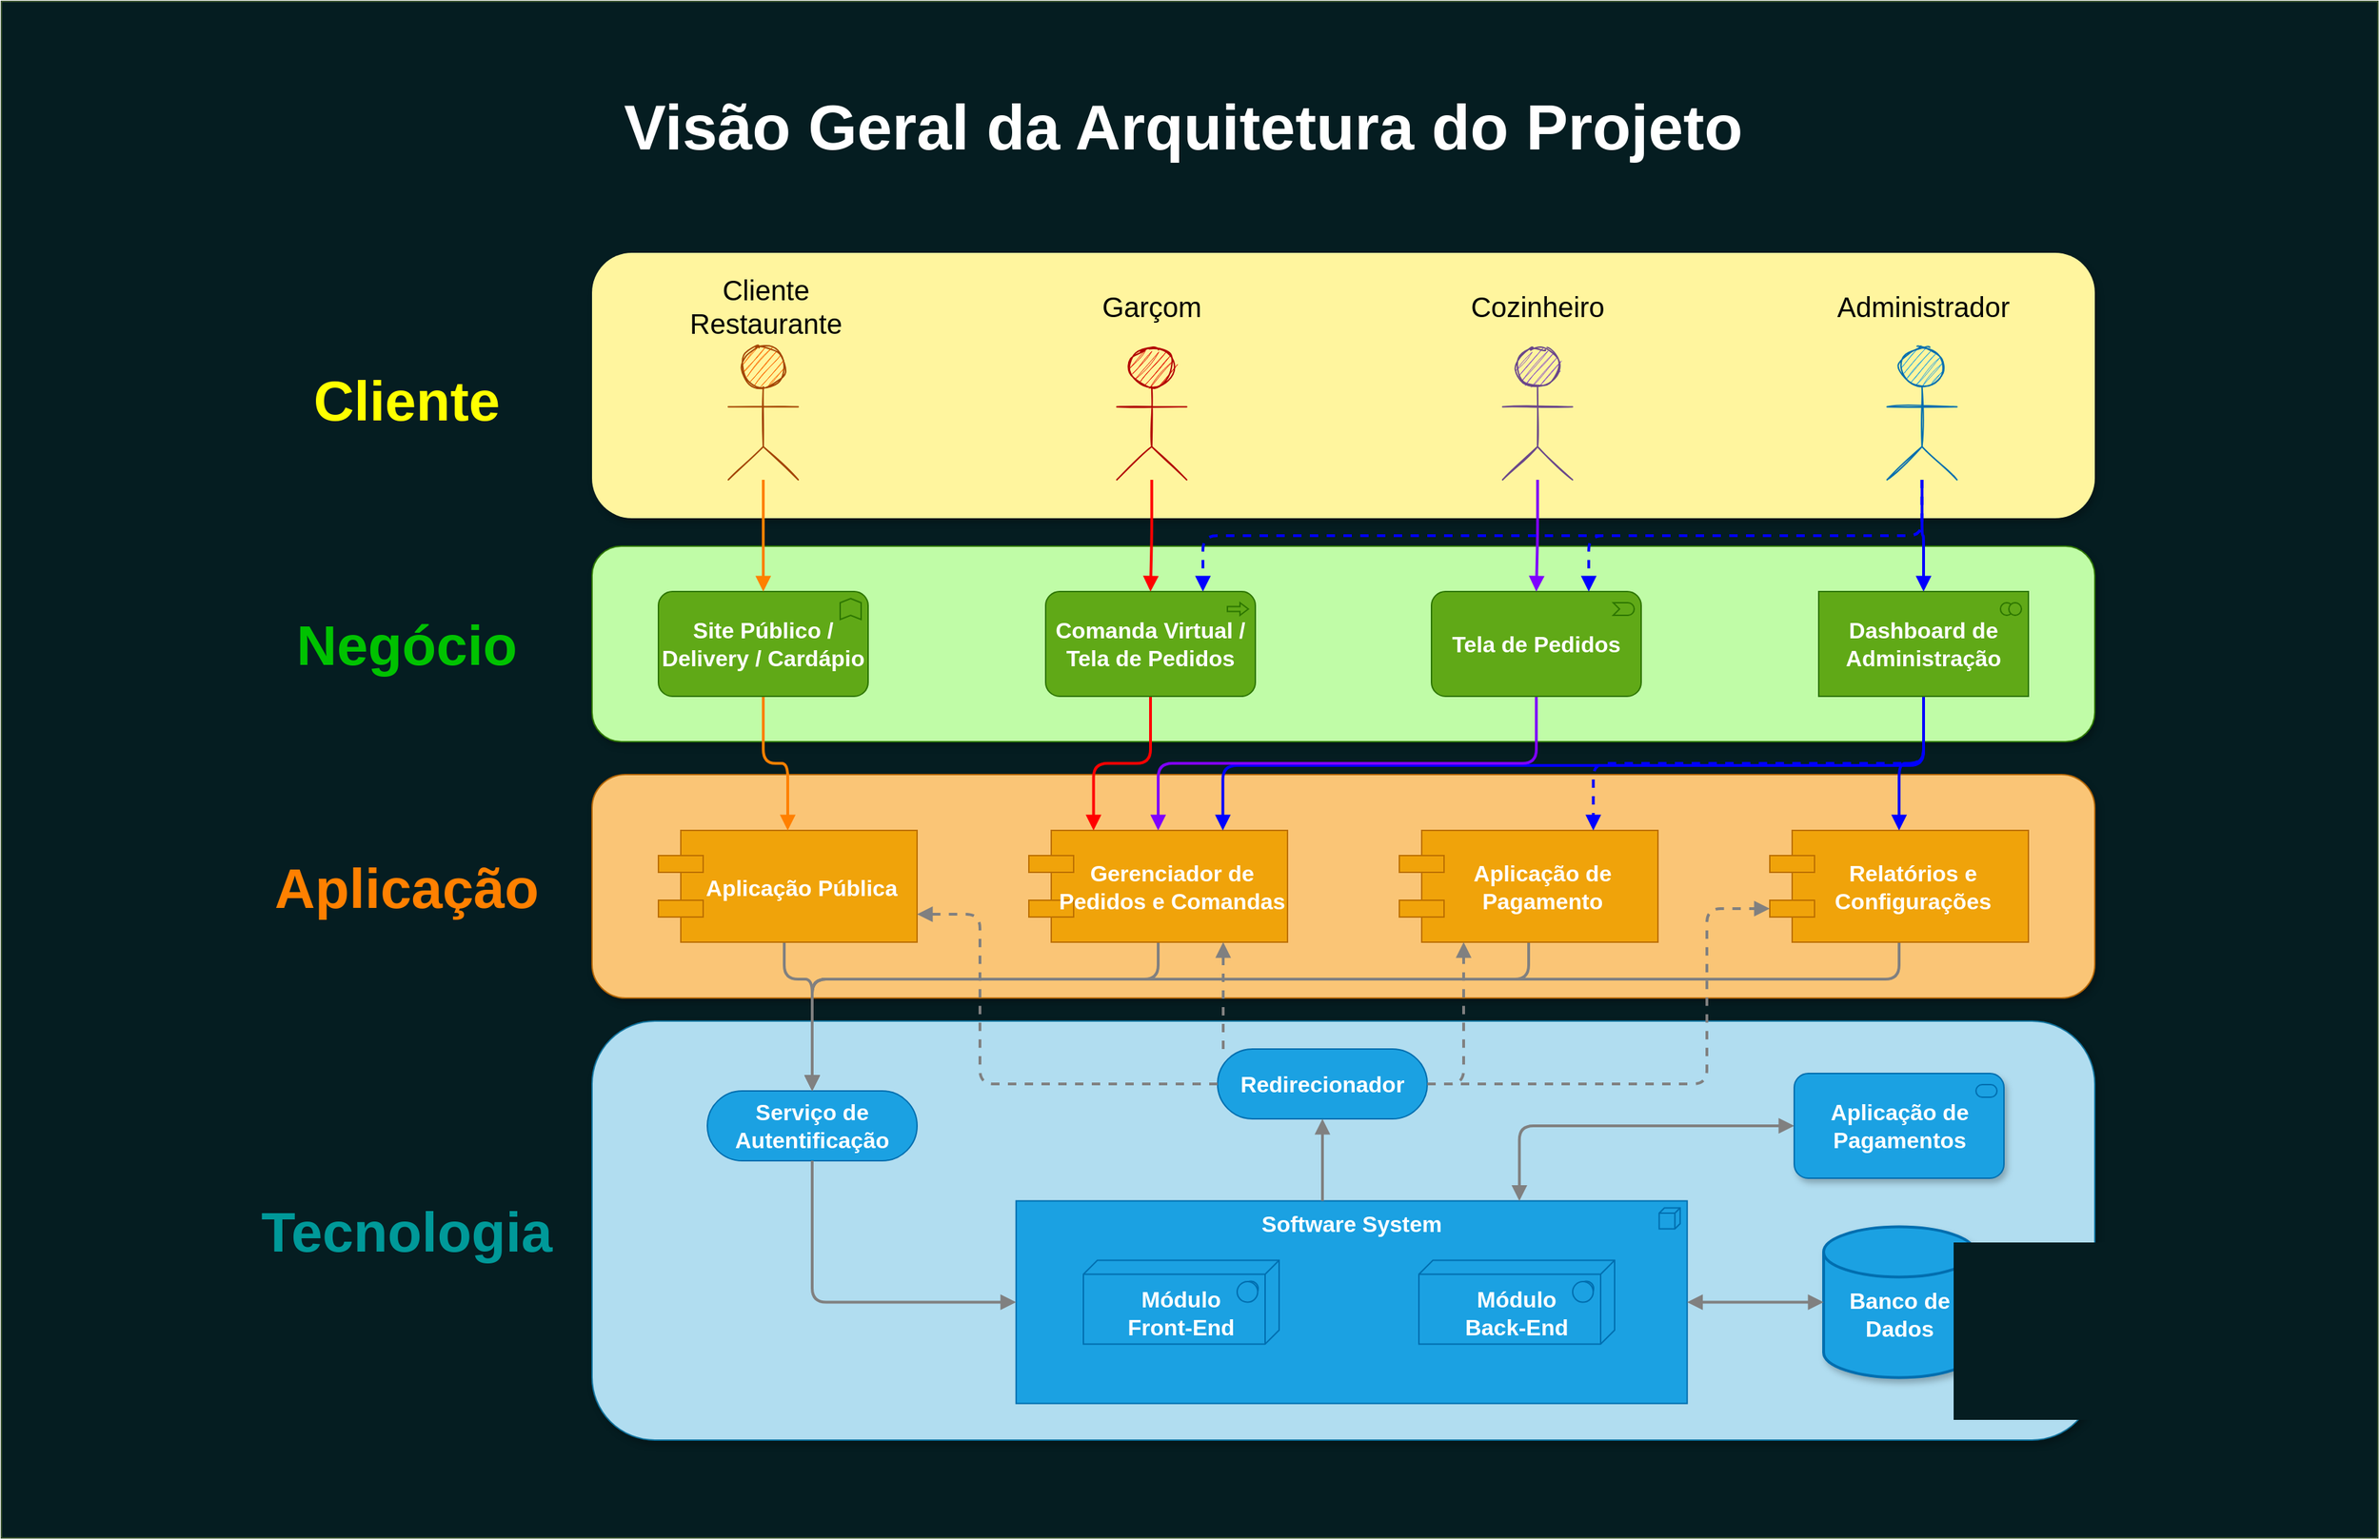 <mxfile version="14.7.4" type="github">
  <diagram id="6I0OCvxSQrVGMHxT2VVA" name="Page-1">
    <mxGraphModel dx="2370" dy="1265" grid="0" gridSize="10" guides="1" tooltips="1" connect="1" arrows="1" fold="1" page="1" pageScale="1" pageWidth="850" pageHeight="1100" math="0" shadow="0">
      <root>
        <mxCell id="0" />
        <mxCell id="1" parent="0" />
        <mxCell id="h5tcPj6z0kSrEmYkM9e4-1" value="" style="rounded=0;whiteSpace=wrap;html=1;strokeColor=#3A5431;sketch=0;shadow=0;glass=0;aspect=fixed;labelBackgroundColor=none;labelBorderColor=none;movable=0;recursiveResize=1;editable=0;comic=0;resizable=0;rotatable=0;deletable=0;connectable=0;fillColor=#051D21;fontStyle=0" parent="1" vertex="1">
          <mxGeometry width="1700" height="1100" as="geometry" />
        </mxCell>
        <mxCell id="dKdSaXE48SgPbhcamS2K-63" value="&lt;div style=&quot;font-size: 45px;&quot;&gt;Visão Geral da Arquitetura do Projeto&lt;/div&gt;" style="text;strokeColor=none;fillColor=none;html=1;fontSize=45;fontStyle=1;verticalAlign=middle;align=center;fontColor=#FFFFFF;movable=0;resizable=0;rotatable=0;deletable=0;editable=0;connectable=0;" parent="1" vertex="1">
          <mxGeometry x="50" y="70" width="1590" height="40" as="geometry" />
        </mxCell>
        <mxCell id="h5tcPj6z0kSrEmYkM9e4-2" value="" style="whiteSpace=wrap;html=1;strokeColor=none;strokeWidth=1;fontSize=14;shadow=1;sketch=0;fillColor=#FFF59E;fontColor=#F1FC86;rounded=1;movable=1;resizable=1;rotatable=1;deletable=1;editable=1;connectable=1;" parent="1" vertex="1">
          <mxGeometry x="422.5" y="180" width="1075" height="190" as="geometry" />
        </mxCell>
        <mxCell id="dKdSaXE48SgPbhcamS2K-30" value="" style="whiteSpace=wrap;html=1;strokeColor=#10739e;strokeWidth=1;fillColor=#b1ddf0;fontSize=14;rounded=1;shadow=1;movable=1;resizable=1;rotatable=1;deletable=1;editable=1;connectable=1;" parent="1" vertex="1">
          <mxGeometry x="422.5" y="730" width="1075" height="300" as="geometry" />
        </mxCell>
        <mxCell id="dKdSaXE48SgPbhcamS2K-31" value="" style="whiteSpace=wrap;html=1;strokeColor=#b46504;strokeWidth=1;fontSize=14;rounded=1;shadow=1;fillColor=#FAC576;movable=1;resizable=1;rotatable=1;deletable=1;editable=1;connectable=1;" parent="1" vertex="1">
          <mxGeometry x="422.5" y="553.5" width="1075" height="160" as="geometry" />
        </mxCell>
        <mxCell id="dKdSaXE48SgPbhcamS2K-32" value="" style="whiteSpace=wrap;html=1;strokeColor=#2D7600;strokeWidth=1;fontSize=14;rounded=1;shadow=1;fontColor=#ffffff;fillColor=#C0FCA7;movable=1;resizable=1;rotatable=1;deletable=1;editable=1;connectable=1;" parent="1" vertex="1">
          <mxGeometry x="422.5" y="390" width="1075" height="140" as="geometry" />
        </mxCell>
        <mxCell id="dKdSaXE48SgPbhcamS2K-40" value="Serviço de Autentificação" style="html=1;whiteSpace=wrap;fillColor=#1ba1e2;shape=mxgraph.archimate3.service;fontSize=16;strokeColor=#006EAF;fontColor=#ffffff;fontStyle=1" parent="1" vertex="1">
          <mxGeometry x="505" y="780" width="150" height="50" as="geometry" />
        </mxCell>
        <mxCell id="dKdSaXE48SgPbhcamS2K-45" value="Redirecionador" style="html=1;whiteSpace=wrap;fillColor=#1ba1e2;shape=mxgraph.archimate3.service;fontSize=16;strokeColor=#006EAF;fontColor=#ffffff;fontStyle=1" parent="1" vertex="1">
          <mxGeometry x="870" y="750" width="150" height="50" as="geometry" />
        </mxCell>
        <mxCell id="h5tcPj6z0kSrEmYkM9e4-47" style="edgeStyle=elbowEdgeStyle;rounded=1;jumpSize=6;orthogonalLoop=1;jettySize=auto;elbow=vertical;html=1;entryX=0.5;entryY=0;entryDx=0;entryDy=0;entryPerimeter=0;startArrow=none;startFill=0;endArrow=block;endFill=1;strokeWidth=2;fontSize=16;fontColor=#00C200;strokeColor=#808080;" parent="1" source="dKdSaXE48SgPbhcamS2K-47" target="dKdSaXE48SgPbhcamS2K-40" edge="1">
          <mxGeometry x="170" y="180" as="geometry">
            <Array as="points">
              <mxPoint x="560" y="700" />
              <mxPoint x="570" y="710" />
            </Array>
          </mxGeometry>
        </mxCell>
        <mxCell id="dKdSaXE48SgPbhcamS2K-47" value="Aplicação Pública" style="shape=component;align=center;fillColor=#f0a30a;fontSize=16;strokeColor=#BD7000;fontColor=#ffffff;spacingLeft=20;fontStyle=1" parent="1" vertex="1">
          <mxGeometry x="470" y="593.5" width="185" height="80" as="geometry" />
        </mxCell>
        <mxCell id="h5tcPj6z0kSrEmYkM9e4-52" style="edgeStyle=elbowEdgeStyle;rounded=1;jumpSize=6;orthogonalLoop=1;jettySize=auto;html=1;entryX=1;entryY=0.75;entryDx=0;entryDy=0;startArrow=none;startFill=0;endArrow=block;endFill=1;strokeColor=#808080;strokeWidth=2;fontSize=16;fontColor=#00C200;dashed=1;" parent="1" source="dKdSaXE48SgPbhcamS2K-45" target="dKdSaXE48SgPbhcamS2K-47" edge="1">
          <mxGeometry x="170" y="180" as="geometry">
            <Array as="points">
              <mxPoint x="700" y="720" />
              <mxPoint x="750" y="730" />
            </Array>
          </mxGeometry>
        </mxCell>
        <mxCell id="h5tcPj6z0kSrEmYkM9e4-48" style="edgeStyle=elbowEdgeStyle;rounded=1;jumpSize=6;orthogonalLoop=1;jettySize=auto;elbow=vertical;html=1;entryX=0.5;entryY=0;entryDx=0;entryDy=0;entryPerimeter=0;startArrow=none;startFill=0;endArrow=block;endFill=1;strokeWidth=2;fontSize=16;fontColor=#00C200;exitX=0.5;exitY=1;exitDx=0;exitDy=0;strokeColor=#808080;" parent="1" source="dKdSaXE48SgPbhcamS2K-49" target="dKdSaXE48SgPbhcamS2K-40" edge="1">
          <mxGeometry x="170" y="180" as="geometry">
            <Array as="points">
              <mxPoint x="770" y="700" />
            </Array>
          </mxGeometry>
        </mxCell>
        <mxCell id="dKdSaXE48SgPbhcamS2K-49" value="Gerenciador de Pedidos e Comandas" style="shape=component;align=center;fillColor=#f0a30a;fontSize=16;strokeColor=#BD7000;fontColor=#ffffff;spacingLeft=20;fontStyle=1;whiteSpace=wrap;" parent="1" vertex="1">
          <mxGeometry x="735" y="593.5" width="185" height="80" as="geometry" />
        </mxCell>
        <mxCell id="h5tcPj6z0kSrEmYkM9e4-53" style="edgeStyle=elbowEdgeStyle;rounded=1;jumpSize=6;orthogonalLoop=1;jettySize=auto;html=1;entryX=0.75;entryY=1;entryDx=0;entryDy=0;dashed=1;startArrow=none;startFill=0;endArrow=block;endFill=1;strokeColor=#808080;strokeWidth=2;fontSize=16;fontColor=#00C200;" parent="1" source="dKdSaXE48SgPbhcamS2K-45" target="dKdSaXE48SgPbhcamS2K-49" edge="1">
          <mxGeometry x="170" y="180" as="geometry" />
        </mxCell>
        <mxCell id="h5tcPj6z0kSrEmYkM9e4-49" style="edgeStyle=elbowEdgeStyle;rounded=1;jumpSize=6;orthogonalLoop=1;jettySize=auto;elbow=vertical;html=1;startArrow=none;startFill=0;endArrow=block;endFill=1;strokeWidth=2;fontSize=16;fontColor=#00C200;strokeColor=#808080;" parent="1" source="dKdSaXE48SgPbhcamS2K-51" edge="1">
          <mxGeometry x="170" y="180" as="geometry">
            <mxPoint x="580" y="780" as="targetPoint" />
            <Array as="points">
              <mxPoint x="990" y="700" />
            </Array>
          </mxGeometry>
        </mxCell>
        <mxCell id="dKdSaXE48SgPbhcamS2K-51" value="Aplicação de Pagamento" style="shape=component;align=center;fillColor=#f0a30a;fontSize=16;strokeColor=#BD7000;fontColor=#ffffff;spacingLeft=20;fontStyle=1;whiteSpace=wrap;" parent="1" vertex="1">
          <mxGeometry x="1000" y="593.5" width="185" height="80" as="geometry" />
        </mxCell>
        <mxCell id="h5tcPj6z0kSrEmYkM9e4-54" style="edgeStyle=elbowEdgeStyle;rounded=1;jumpSize=6;orthogonalLoop=1;jettySize=auto;html=1;entryX=0.25;entryY=1;entryDx=0;entryDy=0;dashed=1;startArrow=none;startFill=0;endArrow=block;endFill=1;strokeColor=#808080;strokeWidth=2;fontSize=16;fontColor=#00C200;" parent="1" source="dKdSaXE48SgPbhcamS2K-45" target="dKdSaXE48SgPbhcamS2K-51" edge="1">
          <mxGeometry x="170" y="180" as="geometry">
            <Array as="points">
              <mxPoint x="1046" y="730" />
            </Array>
          </mxGeometry>
        </mxCell>
        <mxCell id="h5tcPj6z0kSrEmYkM9e4-50" style="edgeStyle=elbowEdgeStyle;rounded=1;jumpSize=6;orthogonalLoop=1;jettySize=auto;elbow=vertical;html=1;startArrow=none;startFill=0;endArrow=block;endFill=1;strokeWidth=2;fontSize=16;fontColor=#00C200;strokeColor=#808080;" parent="1" source="dKdSaXE48SgPbhcamS2K-53" edge="1">
          <mxGeometry x="170" y="180" as="geometry">
            <mxPoint x="580" y="780" as="targetPoint" />
            <Array as="points">
              <mxPoint x="1130" y="700" />
            </Array>
          </mxGeometry>
        </mxCell>
        <mxCell id="dKdSaXE48SgPbhcamS2K-53" value="Relatórios e Configurações" style="shape=component;align=center;fillColor=#f0a30a;fontSize=16;strokeColor=#BD7000;fontColor=#ffffff;whiteSpace=wrap;html=1;spacingLeft=20;fontStyle=1" parent="1" vertex="1">
          <mxGeometry x="1265" y="593.5" width="185" height="80" as="geometry" />
        </mxCell>
        <mxCell id="h5tcPj6z0kSrEmYkM9e4-55" style="edgeStyle=elbowEdgeStyle;rounded=1;jumpSize=6;orthogonalLoop=1;jettySize=auto;html=1;entryX=0;entryY=0.7;entryDx=0;entryDy=0;dashed=1;startArrow=none;startFill=0;endArrow=block;endFill=1;strokeColor=#808080;strokeWidth=2;fontSize=16;fontColor=#00C200;" parent="1" source="dKdSaXE48SgPbhcamS2K-45" target="dKdSaXE48SgPbhcamS2K-53" edge="1">
          <mxGeometry x="170" y="180" as="geometry">
            <Array as="points">
              <mxPoint x="1220" y="730" />
            </Array>
          </mxGeometry>
        </mxCell>
        <mxCell id="h5tcPj6z0kSrEmYkM9e4-39" style="edgeStyle=elbowEdgeStyle;rounded=1;jumpSize=6;orthogonalLoop=1;jettySize=auto;elbow=vertical;html=1;entryX=0.5;entryY=0;entryDx=0;entryDy=0;endArrow=block;endFill=1;strokeWidth=2;fontSize=16;fontColor=#00C200;strokeColor=#FF8000;" parent="1" source="dKdSaXE48SgPbhcamS2K-54" target="dKdSaXE48SgPbhcamS2K-47" edge="1">
          <mxGeometry x="170" y="180" as="geometry" />
        </mxCell>
        <mxCell id="dKdSaXE48SgPbhcamS2K-54" value="Site Público / Delivery / Cardápio" style="html=1;whiteSpace=wrap;fillColor=#60a917;shape=mxgraph.archimate3.application;appType=func;archiType=rounded;fontSize=16;strokeColor=#2D7600;fontColor=#ffffff;fontStyle=1" parent="1" vertex="1">
          <mxGeometry x="470" y="422.5" width="150" height="75" as="geometry" />
        </mxCell>
        <mxCell id="h5tcPj6z0kSrEmYkM9e4-32" style="edgeStyle=elbowEdgeStyle;rounded=1;jumpSize=6;orthogonalLoop=1;jettySize=auto;elbow=vertical;html=1;endArrow=block;endFill=1;strokeWidth=2;fontSize=16;fontColor=#00C200;strokeColor=#0000FF;" parent="1" source="dKdSaXE48SgPbhcamS2K-55" target="dKdSaXE48SgPbhcamS2K-53" edge="1">
          <mxGeometry x="170" y="180" as="geometry" />
        </mxCell>
        <mxCell id="h5tcPj6z0kSrEmYkM9e4-34" style="edgeStyle=elbowEdgeStyle;rounded=1;jumpSize=6;orthogonalLoop=1;jettySize=auto;elbow=vertical;html=1;entryX=0.75;entryY=0;entryDx=0;entryDy=0;endArrow=block;endFill=1;strokeColor=#0000FF;strokeWidth=2;fontSize=16;fontColor=#00C200;dashed=1;" parent="1" source="dKdSaXE48SgPbhcamS2K-55" target="dKdSaXE48SgPbhcamS2K-51" edge="1">
          <mxGeometry x="170" y="180" as="geometry" />
        </mxCell>
        <mxCell id="h5tcPj6z0kSrEmYkM9e4-41" style="edgeStyle=elbowEdgeStyle;rounded=1;jumpSize=6;orthogonalLoop=1;jettySize=auto;elbow=vertical;html=1;entryX=0.75;entryY=0;entryDx=0;entryDy=0;endArrow=block;endFill=1;strokeWidth=2;fontSize=16;fontColor=#00C200;strokeColor=#0000FF;" parent="1" source="dKdSaXE48SgPbhcamS2K-55" target="dKdSaXE48SgPbhcamS2K-49" edge="1">
          <mxGeometry x="170" y="180" as="geometry">
            <Array as="points">
              <mxPoint x="1150" y="547" />
              <mxPoint x="1000" y="540" />
            </Array>
          </mxGeometry>
        </mxCell>
        <mxCell id="dKdSaXE48SgPbhcamS2K-55" value="&lt;div style=&quot;font-size: 16px;&quot;&gt;Dashboard de Administração&lt;/div&gt;" style="html=1;whiteSpace=wrap;fillColor=#60a917;shape=mxgraph.archimate3.application;appType=collab;archiType=square;fontSize=16;sketch=0;strokeColor=#2D7600;fontColor=#ffffff;fontStyle=1" parent="1" vertex="1">
          <mxGeometry x="1300" y="422.5" width="150" height="75" as="geometry" />
        </mxCell>
        <mxCell id="h5tcPj6z0kSrEmYkM9e4-38" style="edgeStyle=elbowEdgeStyle;rounded=1;jumpSize=6;orthogonalLoop=1;jettySize=auto;elbow=vertical;html=1;entryX=0.5;entryY=0;entryDx=0;entryDy=0;endArrow=block;endFill=1;strokeWidth=2;fontSize=16;fontColor=#00C200;strokeColor=#7F00FF;" parent="1" source="dKdSaXE48SgPbhcamS2K-56" target="dKdSaXE48SgPbhcamS2K-49" edge="1">
          <mxGeometry x="170" y="180" as="geometry" />
        </mxCell>
        <mxCell id="dKdSaXE48SgPbhcamS2K-56" value="Tela de Pedidos" style="html=1;whiteSpace=wrap;fillColor=#60a917;shape=mxgraph.archimate3.application;appType=event;archiType=rounded;fontSize=16;strokeColor=#2D7600;fontColor=#ffffff;sketch=0;fontStyle=1" parent="1" vertex="1">
          <mxGeometry x="1023" y="422.5" width="150" height="75" as="geometry" />
        </mxCell>
        <mxCell id="dKdSaXE48SgPbhcamS2K-58" value="Tecnologia" style="text;html=1;strokeColor=none;fillColor=none;align=center;verticalAlign=middle;whiteSpace=wrap;fontSize=40;fontStyle=1;fontColor=#009999;movable=1;resizable=1;rotatable=1;deletable=1;editable=1;connectable=1;" parent="1" vertex="1">
          <mxGeometry x="170" y="870" width="240" height="20" as="geometry" />
        </mxCell>
        <mxCell id="dKdSaXE48SgPbhcamS2K-59" value="Aplicação" style="text;html=1;strokeColor=none;fillColor=none;align=center;verticalAlign=middle;whiteSpace=wrap;fontSize=40;fontStyle=1;fontColor=#FF8000;movable=1;resizable=1;rotatable=1;deletable=1;editable=1;connectable=1;" parent="1" vertex="1">
          <mxGeometry x="170" y="623.5" width="240" height="20" as="geometry" />
        </mxCell>
        <mxCell id="dKdSaXE48SgPbhcamS2K-60" value="Negócio" style="text;html=1;strokeColor=none;fillColor=none;align=center;verticalAlign=middle;whiteSpace=wrap;fontSize=40;fontStyle=1;labelBackgroundColor=none;fontColor=#00C200;labelBorderColor=none;movable=1;resizable=1;rotatable=1;deletable=1;editable=1;connectable=1;" parent="1" vertex="1">
          <mxGeometry x="170" y="450" width="240" height="20" as="geometry" />
        </mxCell>
        <mxCell id="dKdSaXE48SgPbhcamS2K-61" style="edgeStyle=elbowEdgeStyle;rounded=1;elbow=vertical;html=1;endArrow=block;endFill=1;jettySize=auto;orthogonalLoop=1;fontSize=14;strokeColor=#FF8000;strokeWidth=2;" parent="1" source="dKdSaXE48SgPbhcamS2K-62" target="dKdSaXE48SgPbhcamS2K-54" edge="1">
          <mxGeometry x="170" y="180" as="geometry" />
        </mxCell>
        <mxCell id="h5tcPj6z0kSrEmYkM9e4-3" value="&lt;div style=&quot;font-size: 40px;&quot;&gt;Cliente&lt;/div&gt;" style="text;html=1;strokeColor=none;fillColor=none;align=center;verticalAlign=middle;whiteSpace=wrap;fontSize=40;fontStyle=1;fontColor=#FFFF00;movable=1;resizable=1;rotatable=1;deletable=1;editable=1;connectable=1;" parent="1" vertex="1">
          <mxGeometry x="170" y="275" width="240" height="20" as="geometry" />
        </mxCell>
        <mxCell id="h5tcPj6z0kSrEmYkM9e4-17" value="" style="group" parent="1" vertex="1" connectable="0">
          <mxGeometry x="1298.13" y="187.5" width="153.75" height="155" as="geometry" />
        </mxCell>
        <mxCell id="h5tcPj6z0kSrEmYkM9e4-8" value="" style="html=1;whiteSpace=wrap;shape=mxgraph.archimate3.actor;fontSize=14;sketch=1;shadow=0;fontColor=#ffffff;fillColor=#1ba1e2;strokeColor=#006EAF;" parent="h5tcPj6z0kSrEmYkM9e4-17" vertex="1">
          <mxGeometry x="50.75" y="60" width="50" height="95" as="geometry" />
        </mxCell>
        <mxCell id="h5tcPj6z0kSrEmYkM9e4-14" value="Administrador" style="text;html=1;strokeColor=none;fillColor=none;align=center;verticalAlign=middle;whiteSpace=wrap;rounded=0;shadow=1;glass=0;labelBackgroundColor=none;comic=0;sketch=0;fontSize=20;" parent="h5tcPj6z0kSrEmYkM9e4-17" vertex="1">
          <mxGeometry width="153.75" height="60" as="geometry" />
        </mxCell>
        <mxCell id="h5tcPj6z0kSrEmYkM9e4-19" value="" style="group" parent="1" vertex="1" connectable="0">
          <mxGeometry x="1022" y="187.5" width="153.75" height="155" as="geometry" />
        </mxCell>
        <mxCell id="h5tcPj6z0kSrEmYkM9e4-5" value="" style="html=1;whiteSpace=wrap;shape=mxgraph.archimate3.actor;fontSize=14;sketch=1;shadow=0;fontColor=#ffffff;fillColor=#854BC7;strokeColor=#6A478A;" parent="h5tcPj6z0kSrEmYkM9e4-19" vertex="1">
          <mxGeometry x="51.88" y="60" width="50" height="95" as="geometry" />
        </mxCell>
        <mxCell id="h5tcPj6z0kSrEmYkM9e4-12" value="Cozinheiro" style="text;html=1;strokeColor=none;fillColor=none;align=center;verticalAlign=middle;whiteSpace=wrap;rounded=0;shadow=1;glass=0;labelBackgroundColor=none;comic=0;sketch=0;fontSize=20;" parent="h5tcPj6z0kSrEmYkM9e4-19" vertex="1">
          <mxGeometry width="153.75" height="60" as="geometry" />
        </mxCell>
        <mxCell id="h5tcPj6z0kSrEmYkM9e4-20" value="" style="group" parent="1" vertex="1" connectable="0">
          <mxGeometry x="746" y="187.5" width="153.75" height="155" as="geometry" />
        </mxCell>
        <mxCell id="h5tcPj6z0kSrEmYkM9e4-4" value="" style="html=1;whiteSpace=wrap;shape=mxgraph.archimate3.actor;fontSize=14;sketch=1;shadow=0;fontColor=#ffffff;fillColor=#e51400;strokeColor=#B20000;" parent="h5tcPj6z0kSrEmYkM9e4-20" vertex="1">
          <mxGeometry x="51.88" y="60" width="50" height="95" as="geometry" />
        </mxCell>
        <mxCell id="h5tcPj6z0kSrEmYkM9e4-11" value="Garçom" style="text;html=1;strokeColor=none;fillColor=none;align=center;verticalAlign=middle;whiteSpace=wrap;rounded=0;shadow=1;glass=0;labelBackgroundColor=none;comic=0;sketch=0;fontSize=20;" parent="h5tcPj6z0kSrEmYkM9e4-20" vertex="1">
          <mxGeometry width="153.75" height="60" as="geometry" />
        </mxCell>
        <mxCell id="h5tcPj6z0kSrEmYkM9e4-21" value="" style="group" parent="1" vertex="1" connectable="0">
          <mxGeometry x="470" y="187.5" width="153.75" height="155" as="geometry" />
        </mxCell>
        <mxCell id="dKdSaXE48SgPbhcamS2K-62" value="" style="html=1;whiteSpace=wrap;shape=mxgraph.archimate3.actor;fontSize=14;sketch=1;shadow=0;fontColor=#ffffff;fillColor=#FC6900;strokeColor=#A34400;" parent="h5tcPj6z0kSrEmYkM9e4-21" vertex="1">
          <mxGeometry x="50" y="60" width="50" height="95" as="geometry" />
        </mxCell>
        <mxCell id="h5tcPj6z0kSrEmYkM9e4-10" value="Cliente Restaurante" style="text;strokeColor=none;fillColor=none;align=center;verticalAlign=middle;whiteSpace=wrap;rounded=0;shadow=1;glass=0;labelBackgroundColor=none;comic=0;sketch=0;fontSize=20;spacing=0;spacingBottom=0;html=1;" parent="h5tcPj6z0kSrEmYkM9e4-21" vertex="1">
          <mxGeometry width="153.75" height="60" as="geometry" />
        </mxCell>
        <mxCell id="h5tcPj6z0kSrEmYkM9e4-37" style="edgeStyle=elbowEdgeStyle;rounded=1;jumpSize=6;orthogonalLoop=1;jettySize=auto;elbow=vertical;html=1;entryX=0.25;entryY=0;entryDx=0;entryDy=0;endArrow=block;endFill=1;strokeWidth=2;fontSize=16;fontColor=#00C200;strokeColor=#FF0000;" parent="1" source="h5tcPj6z0kSrEmYkM9e4-23" target="dKdSaXE48SgPbhcamS2K-49" edge="1">
          <mxGeometry x="170" y="180" as="geometry" />
        </mxCell>
        <mxCell id="h5tcPj6z0kSrEmYkM9e4-23" value="&lt;div style=&quot;font-size: 16px;&quot;&gt;Comanda Virtual / Tela de Pedidos&lt;br style=&quot;font-size: 16px;&quot;&gt;&lt;/div&gt;" style="html=1;whiteSpace=wrap;shape=mxgraph.archimate3.application;appType=proc;archiType=rounded;fontSize=16;fillColor=#60a917;strokeColor=#2D7600;fontColor=#ffffff;fontStyle=1" parent="1" vertex="1">
          <mxGeometry x="747" y="422.5" width="150" height="75" as="geometry" />
        </mxCell>
        <mxCell id="h5tcPj6z0kSrEmYkM9e4-24" style="edgeStyle=elbowEdgeStyle;rounded=1;orthogonalLoop=1;jettySize=auto;html=1;entryX=0.5;entryY=0;entryDx=0;entryDy=0;entryPerimeter=0;fontSize=20;fontColor=#00C200;fillColor=#0050ef;endArrow=block;endFill=1;strokeWidth=2;elbow=vertical;strokeColor=#0000FF;" parent="1" source="h5tcPj6z0kSrEmYkM9e4-8" target="dKdSaXE48SgPbhcamS2K-55" edge="1">
          <mxGeometry x="170" y="180" as="geometry" />
        </mxCell>
        <mxCell id="h5tcPj6z0kSrEmYkM9e4-26" style="edgeStyle=elbowEdgeStyle;rounded=1;orthogonalLoop=1;jettySize=auto;elbow=vertical;html=1;entryX=0.5;entryY=0;entryDx=0;entryDy=0;entryPerimeter=0;endArrow=block;endFill=1;strokeWidth=2;fontSize=20;fontColor=#00C200;strokeColor=#7F00FF;" parent="1" source="h5tcPj6z0kSrEmYkM9e4-5" target="dKdSaXE48SgPbhcamS2K-56" edge="1">
          <mxGeometry x="170" y="180" as="geometry" />
        </mxCell>
        <mxCell id="h5tcPj6z0kSrEmYkM9e4-27" style="edgeStyle=elbowEdgeStyle;rounded=1;orthogonalLoop=1;jettySize=auto;elbow=vertical;html=1;entryX=0.5;entryY=0;entryDx=0;entryDy=0;entryPerimeter=0;endArrow=block;endFill=1;strokeWidth=2;fontSize=20;fontColor=#00C200;strokeColor=#FF0000;jumpSize=6;" parent="1" source="h5tcPj6z0kSrEmYkM9e4-4" target="h5tcPj6z0kSrEmYkM9e4-23" edge="1">
          <mxGeometry x="170" y="180" as="geometry" />
        </mxCell>
        <mxCell id="h5tcPj6z0kSrEmYkM9e4-29" style="edgeStyle=elbowEdgeStyle;rounded=1;orthogonalLoop=1;jettySize=auto;elbow=vertical;html=1;entryX=0.75;entryY=0;entryDx=0;entryDy=0;entryPerimeter=0;dashed=1;endArrow=block;endFill=1;strokeWidth=2;fontSize=20;fontColor=#00C200;strokeColor=#0000FF;" parent="1" source="h5tcPj6z0kSrEmYkM9e4-8" target="dKdSaXE48SgPbhcamS2K-56" edge="1">
          <mxGeometry x="170" y="180" as="geometry" />
        </mxCell>
        <mxCell id="h5tcPj6z0kSrEmYkM9e4-31" style="edgeStyle=elbowEdgeStyle;rounded=1;jumpSize=6;orthogonalLoop=1;jettySize=auto;elbow=vertical;html=1;entryX=0.75;entryY=0;entryDx=0;entryDy=0;entryPerimeter=0;endArrow=block;endFill=1;strokeColor=#0000FF;strokeWidth=2;fontSize=20;fontColor=#00C200;dashed=1;" parent="1" source="h5tcPj6z0kSrEmYkM9e4-8" target="h5tcPj6z0kSrEmYkM9e4-23" edge="1">
          <mxGeometry x="170" y="180" as="geometry" />
        </mxCell>
        <mxCell id="h5tcPj6z0kSrEmYkM9e4-33" value="&lt;div&gt;Banco de Dados&lt;/div&gt;" style="strokeWidth=2;html=1;shape=mxgraph.flowchart.database;whiteSpace=wrap;rounded=1;shadow=1;glass=0;labelBackgroundColor=none;comic=0;sketch=0;fillColor=#1ba1e2;fontSize=16;fontColor=#ffffff;align=center;strokeColor=#006EAF;spacingTop=18;fontStyle=1" parent="1" vertex="1">
          <mxGeometry x="1303.5" y="877.25" width="108" height="108" as="geometry" />
        </mxCell>
        <mxCell id="h5tcPj6z0kSrEmYkM9e4-40" value="" style="group" parent="1" vertex="1" connectable="0">
          <mxGeometry x="725.87" y="858.75" width="480.0" height="145" as="geometry" />
        </mxCell>
        <mxCell id="dKdSaXE48SgPbhcamS2K-33" value="Software System" style="html=1;whiteSpace=wrap;fillColor=#1ba1e2;shape=mxgraph.archimate3.application;appType=node;archiType=square;fontSize=16;verticalAlign=top;strokeColor=#006EAF;fontColor=#ffffff;fontStyle=1" parent="h5tcPj6z0kSrEmYkM9e4-40" vertex="1">
          <mxGeometry width="480" height="145" as="geometry" />
        </mxCell>
        <mxCell id="dKdSaXE48SgPbhcamS2K-35" value="&lt;div&gt;Módulo &lt;br&gt;&lt;/div&gt;&lt;div&gt;Front-End&lt;/div&gt;" style="html=1;whiteSpace=wrap;fillColor=#1ba1e2;shape=mxgraph.archimate3.tech;techType=sysSw;fontSize=16;strokeColor=#006EAF;fontColor=#ffffff;fontStyle=1;spacingTop=16;" parent="h5tcPj6z0kSrEmYkM9e4-40" vertex="1">
          <mxGeometry x="48.12" y="42.5" width="140" height="60" as="geometry" />
        </mxCell>
        <mxCell id="dKdSaXE48SgPbhcamS2K-37" value="&lt;div&gt;Módulo&lt;/div&gt;&lt;div&gt;Back-End&lt;/div&gt;" style="html=1;whiteSpace=wrap;fillColor=#1ba1e2;shape=mxgraph.archimate3.tech;techType=sysSw;fontSize=16;strokeColor=#006EAF;fontColor=#ffffff;fontStyle=1;spacingTop=16;" parent="h5tcPj6z0kSrEmYkM9e4-40" vertex="1">
          <mxGeometry x="288.12" y="42.5" width="140" height="60" as="geometry" />
        </mxCell>
        <mxCell id="h5tcPj6z0kSrEmYkM9e4-42" style="edgeStyle=elbowEdgeStyle;rounded=1;jumpSize=6;orthogonalLoop=1;jettySize=auto;html=1;entryX=0;entryY=0.5;entryDx=0;entryDy=0;entryPerimeter=0;endArrow=block;endFill=1;strokeWidth=2;fontSize=16;fontColor=#00C200;exitX=0.5;exitY=1;exitDx=0;exitDy=0;exitPerimeter=0;strokeColor=#808080;fontStyle=1" parent="1" source="dKdSaXE48SgPbhcamS2K-40" target="dKdSaXE48SgPbhcamS2K-33" edge="1">
          <mxGeometry x="170" y="180" as="geometry">
            <Array as="points">
              <mxPoint x="580" y="870" />
            </Array>
          </mxGeometry>
        </mxCell>
        <mxCell id="h5tcPj6z0kSrEmYkM9e4-44" style="edgeStyle=elbowEdgeStyle;rounded=1;jumpSize=6;orthogonalLoop=1;jettySize=auto;html=1;entryX=1;entryY=0.5;entryDx=0;entryDy=0;entryPerimeter=0;endArrow=block;endFill=1;strokeColor=#808080;strokeWidth=2;fontSize=16;fontColor=#00C200;startArrow=block;startFill=1;" parent="1" source="h5tcPj6z0kSrEmYkM9e4-33" target="dKdSaXE48SgPbhcamS2K-33" edge="1">
          <mxGeometry x="170" y="180" as="geometry" />
        </mxCell>
        <mxCell id="h5tcPj6z0kSrEmYkM9e4-43" style="edgeStyle=elbowEdgeStyle;rounded=1;jumpSize=6;orthogonalLoop=1;jettySize=auto;html=1;entryX=0.5;entryY=1;entryDx=0;entryDy=0;entryPerimeter=0;endArrow=block;endFill=1;strokeColor=#808080;strokeWidth=2;fontSize=16;fontColor=#00C200;" parent="1" source="dKdSaXE48SgPbhcamS2K-33" target="dKdSaXE48SgPbhcamS2K-45" edge="1">
          <mxGeometry x="170" y="180" as="geometry" />
        </mxCell>
        <mxCell id="h5tcPj6z0kSrEmYkM9e4-46" style="edgeStyle=elbowEdgeStyle;rounded=1;jumpSize=6;orthogonalLoop=1;jettySize=auto;html=1;entryX=0.75;entryY=0;entryDx=0;entryDy=0;entryPerimeter=0;startArrow=block;startFill=1;endArrow=block;endFill=1;strokeColor=#808080;strokeWidth=2;fontSize=16;fontColor=#00C200;elbow=vertical;exitX=0;exitY=0.5;exitDx=0;exitDy=0;exitPerimeter=0;" parent="1" source="h5tcPj6z0kSrEmYkM9e4-45" target="dKdSaXE48SgPbhcamS2K-33" edge="1">
          <mxGeometry x="170" y="180" as="geometry">
            <Array as="points">
              <mxPoint x="1210" y="805" />
              <mxPoint x="1180" y="797" />
            </Array>
          </mxGeometry>
        </mxCell>
        <mxCell id="h5tcPj6z0kSrEmYkM9e4-45" value="Aplicação de Pagamentos" style="html=1;outlineConnect=0;whiteSpace=wrap;fillColor=#1ba1e2;shape=mxgraph.archimate3.application;appType=serv;archiType=rounded;rounded=1;shadow=1;glass=0;labelBackgroundColor=none;comic=0;sketch=0;strokeColor=#006EAF;fontSize=16;fontColor=#ffffff;align=center;fontStyle=1" parent="1" vertex="1">
          <mxGeometry x="1282.5" y="767.5" width="150" height="75" as="geometry" />
        </mxCell>
      </root>
    </mxGraphModel>
  </diagram>
</mxfile>
